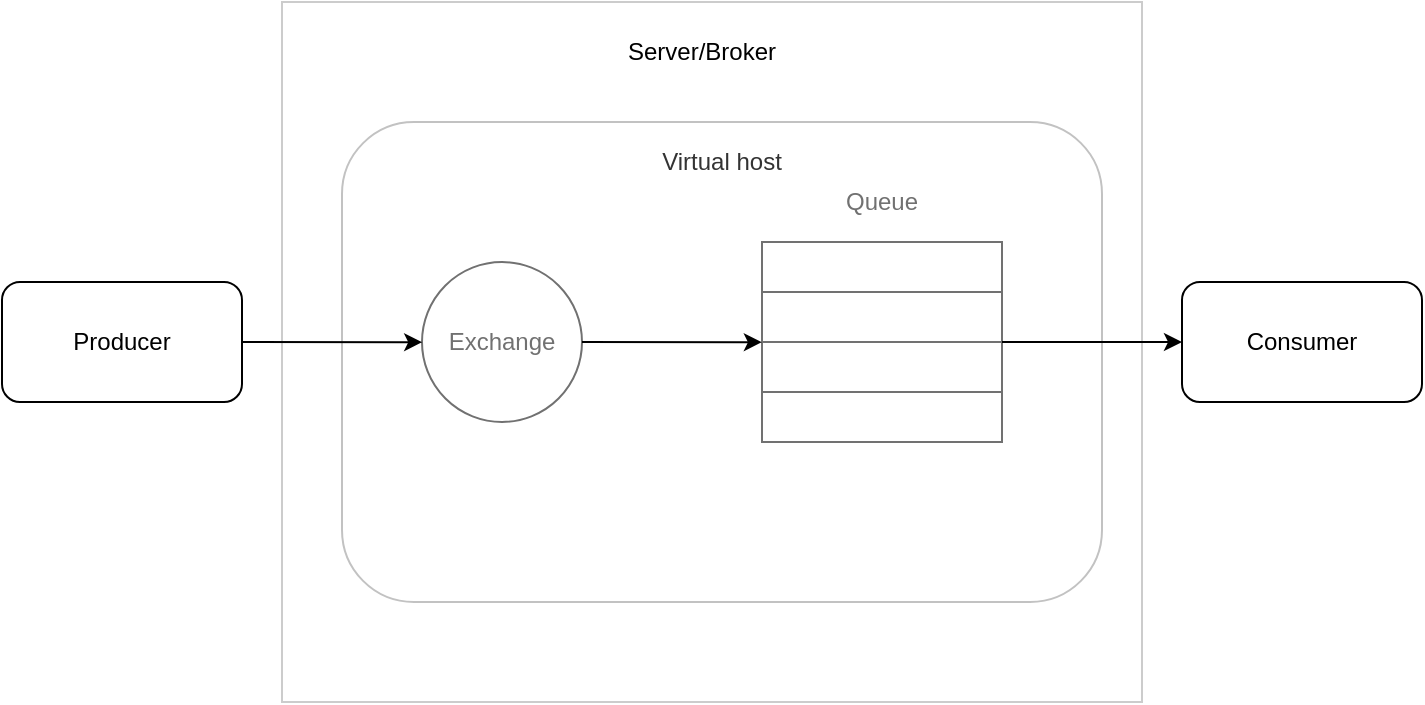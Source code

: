 <mxfile version="12.7.0" type="github"><diagram id="P4wMdXBluvyzCDnv9cr6" name="第 1 页"><mxGraphModel dx="946" dy="542" grid="1" gridSize="10" guides="1" tooltips="1" connect="1" arrows="1" fold="1" page="1" pageScale="1" pageWidth="1654" pageHeight="2336" math="0" shadow="0"><root><mxCell id="0"/><mxCell id="1" parent="0"/><mxCell id="K2iWtrw9vefuypX7cZI4-1" value="Producer" style="rounded=1;whiteSpace=wrap;html=1;" vertex="1" parent="1"><mxGeometry x="130" y="200" width="120" height="60" as="geometry"/></mxCell><mxCell id="K2iWtrw9vefuypX7cZI4-2" value="Exchange" style="ellipse;whiteSpace=wrap;html=1;aspect=fixed;" vertex="1" parent="1"><mxGeometry x="340" y="190" width="80" height="80" as="geometry"/></mxCell><mxCell id="K2iWtrw9vefuypX7cZI4-3" value="" style="rounded=0;whiteSpace=wrap;html=1;" vertex="1" parent="1"><mxGeometry x="510" y="180" width="120" height="100" as="geometry"/></mxCell><mxCell id="K2iWtrw9vefuypX7cZI4-4" value="" style="endArrow=none;html=1;entryX=1;entryY=0.25;entryDx=0;entryDy=0;exitX=0;exitY=0.25;exitDx=0;exitDy=0;" edge="1" parent="1" source="K2iWtrw9vefuypX7cZI4-3" target="K2iWtrw9vefuypX7cZI4-3"><mxGeometry width="50" height="50" relative="1" as="geometry"><mxPoint x="510" y="210" as="sourcePoint"/><mxPoint x="560" y="160" as="targetPoint"/></mxGeometry></mxCell><mxCell id="K2iWtrw9vefuypX7cZI4-5" value="" style="endArrow=none;html=1;exitX=0;exitY=0.5;exitDx=0;exitDy=0;entryX=1;entryY=0.5;entryDx=0;entryDy=0;" edge="1" parent="1" source="K2iWtrw9vefuypX7cZI4-3" target="K2iWtrw9vefuypX7cZI4-3"><mxGeometry width="50" height="50" relative="1" as="geometry"><mxPoint x="510" y="250" as="sourcePoint"/><mxPoint x="560" y="200" as="targetPoint"/></mxGeometry></mxCell><mxCell id="K2iWtrw9vefuypX7cZI4-6" value="" style="endArrow=none;html=1;entryX=1;entryY=0.75;entryDx=0;entryDy=0;exitX=0;exitY=0.75;exitDx=0;exitDy=0;" edge="1" parent="1" source="K2iWtrw9vefuypX7cZI4-3" target="K2iWtrw9vefuypX7cZI4-3"><mxGeometry width="50" height="50" relative="1" as="geometry"><mxPoint x="510" y="260" as="sourcePoint"/><mxPoint x="560" y="210" as="targetPoint"/></mxGeometry></mxCell><mxCell id="K2iWtrw9vefuypX7cZI4-7" value="Queue" style="text;html=1;strokeColor=none;fillColor=none;align=center;verticalAlign=middle;whiteSpace=wrap;rounded=0;" vertex="1" parent="1"><mxGeometry x="550" y="150" width="40" height="20" as="geometry"/></mxCell><mxCell id="K2iWtrw9vefuypX7cZI4-8" value="Consumer" style="rounded=1;whiteSpace=wrap;html=1;" vertex="1" parent="1"><mxGeometry x="720" y="200" width="120" height="60" as="geometry"/></mxCell><mxCell id="K2iWtrw9vefuypX7cZI4-9" value="" style="rounded=1;whiteSpace=wrap;html=1;opacity=30;" vertex="1" parent="1"><mxGeometry x="300" y="120" width="380" height="240" as="geometry"/></mxCell><mxCell id="K2iWtrw9vefuypX7cZI4-10" value="Virtual host" style="text;html=1;strokeColor=none;fillColor=none;align=center;verticalAlign=middle;whiteSpace=wrap;rounded=0;opacity=30;" vertex="1" parent="1"><mxGeometry x="440" y="130" width="100" height="20" as="geometry"/></mxCell><mxCell id="K2iWtrw9vefuypX7cZI4-11" value="" style="rounded=0;whiteSpace=wrap;html=1;opacity=20;" vertex="1" parent="1"><mxGeometry x="270" y="60" width="430" height="350" as="geometry"/></mxCell><mxCell id="K2iWtrw9vefuypX7cZI4-12" value="Server/Broker" style="text;html=1;strokeColor=none;fillColor=none;align=center;verticalAlign=middle;whiteSpace=wrap;rounded=0;opacity=30;" vertex="1" parent="1"><mxGeometry x="400" y="70" width="160" height="30" as="geometry"/></mxCell><mxCell id="K2iWtrw9vefuypX7cZI4-13" value="" style="endArrow=classic;html=1;exitX=1;exitY=0.5;exitDx=0;exitDy=0;entryX=0.163;entryY=0.486;entryDx=0;entryDy=0;entryPerimeter=0;" edge="1" parent="1" source="K2iWtrw9vefuypX7cZI4-1" target="K2iWtrw9vefuypX7cZI4-11"><mxGeometry width="50" height="50" relative="1" as="geometry"><mxPoint x="130" y="480" as="sourcePoint"/><mxPoint x="180" y="430" as="targetPoint"/></mxGeometry></mxCell><mxCell id="K2iWtrw9vefuypX7cZI4-14" value="" style="endArrow=classic;html=1;entryX=0.558;entryY=0.486;entryDx=0;entryDy=0;entryPerimeter=0;" edge="1" parent="1" target="K2iWtrw9vefuypX7cZI4-11"><mxGeometry width="50" height="50" relative="1" as="geometry"><mxPoint x="420" y="230" as="sourcePoint"/><mxPoint x="470" y="180" as="targetPoint"/></mxGeometry></mxCell><mxCell id="K2iWtrw9vefuypX7cZI4-15" value="" style="endArrow=classic;html=1;entryX=0;entryY=0.5;entryDx=0;entryDy=0;" edge="1" parent="1" target="K2iWtrw9vefuypX7cZI4-8"><mxGeometry width="50" height="50" relative="1" as="geometry"><mxPoint x="630" y="230" as="sourcePoint"/><mxPoint x="680" y="180" as="targetPoint"/></mxGeometry></mxCell></root></mxGraphModel></diagram></mxfile>